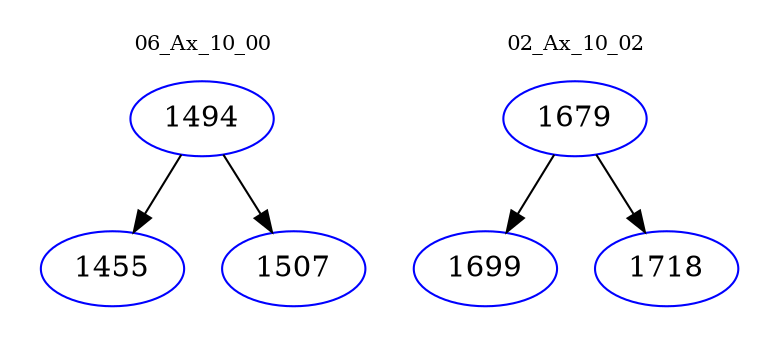 digraph{
subgraph cluster_0 {
color = white
label = "06_Ax_10_00";
fontsize=10;
T0_1494 [label="1494", color="blue"]
T0_1494 -> T0_1455 [color="black"]
T0_1455 [label="1455", color="blue"]
T0_1494 -> T0_1507 [color="black"]
T0_1507 [label="1507", color="blue"]
}
subgraph cluster_1 {
color = white
label = "02_Ax_10_02";
fontsize=10;
T1_1679 [label="1679", color="blue"]
T1_1679 -> T1_1699 [color="black"]
T1_1699 [label="1699", color="blue"]
T1_1679 -> T1_1718 [color="black"]
T1_1718 [label="1718", color="blue"]
}
}
